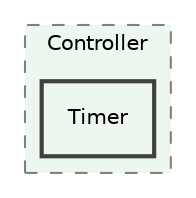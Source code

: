 digraph "src/Controller/Timer"
{
 // LATEX_PDF_SIZE
  edge [fontname="Helvetica",fontsize="10",labelfontname="Helvetica",labelfontsize="10"];
  node [fontname="Helvetica",fontsize="10",shape=record];
  compound=true
  subgraph clusterdir_b3b6f0ba51cfe0acc4894d1f872bef0a {
    graph [ bgcolor="#edf7ef", pencolor="grey50", style="filled,dashed,", label="Controller", fontname="Helvetica", fontsize="10", URL="dir_b3b6f0ba51cfe0acc4894d1f872bef0a.html"]
  dir_015d751ee0ea29af0b9f835e28e0771e [shape=box, label="Timer", style="filled,bold,", fillcolor="#edf7ef", color="grey25", URL="dir_015d751ee0ea29af0b9f835e28e0771e.html"];
  }
}
